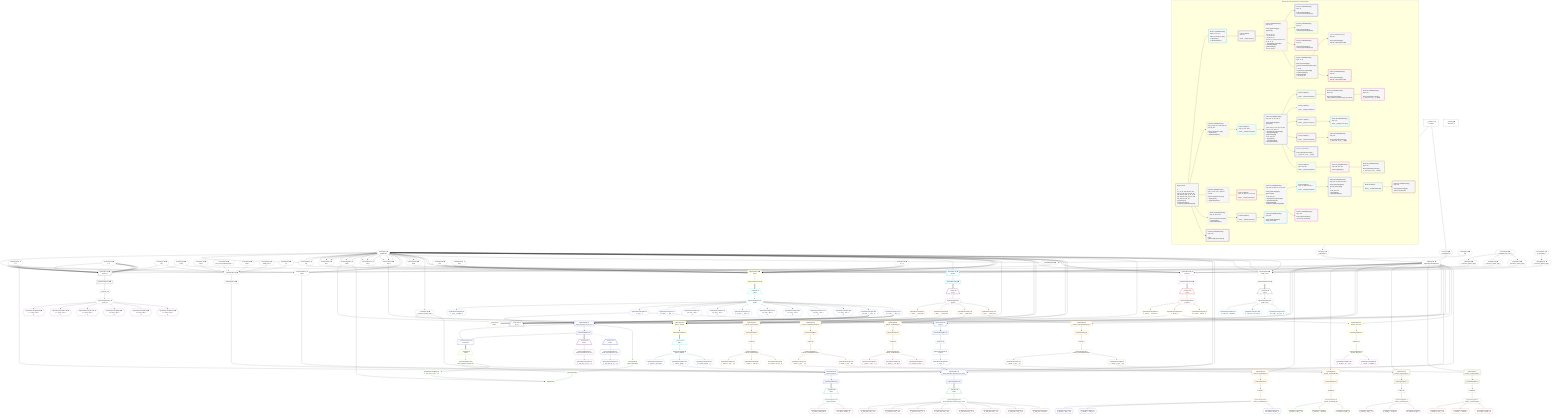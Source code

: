 %%{init: {'themeVariables': { 'fontSize': '12px'}}}%%
graph TD
    classDef path fill:#eee,stroke:#000,color:#000
    classDef plan fill:#fff,stroke-width:1px,color:#000
    classDef itemplan fill:#fff,stroke-width:2px,color:#000
    classDef unbatchedplan fill:#dff,stroke-width:1px,color:#000
    classDef sideeffectplan fill:#fcc,stroke-width:2px,color:#000
    classDef bucket fill:#f6f6f6,color:#000,stroke-width:2px,text-align:left


    %% plan dependencies
    PgSelect274[["PgSelect[274∈0] ➊<br />ᐸpersonᐳ"]]:::plan
    Object12{{"Object[12∈0] ➊<br />ᐸ{pgSettings,withPgClient}ᐳ"}}:::plan
    Constant319{{"Constant[319∈0] ➊<br />ᐸ1ᐳ"}}:::plan
    Constant322{{"Constant[322∈0] ➊<br />ᐸ7ᐳ"}}:::plan
    Constant317{{"Constant[317∈0] ➊<br />ᐸ8ᐳ"}}:::plan
    Constant125{{"Constant[125∈0] ➊<br />ᐸnullᐳ"}}:::plan
    Object12 & Constant319 & Constant319 & Constant322 & Constant319 & Constant317 & Constant322 & Constant319 & Constant322 & Constant319 & Constant322 & Constant319 & Constant125 & Constant322 & Constant319 & Constant322 --> PgSelect274
    __InputObject132{{"__InputObject[132∈0] ➊"}}:::plan
    Constant311{{"Constant[311∈0] ➊<br />ᐸ419ᐳ"}}:::plan
    Constant312{{"Constant[312∈0] ➊<br />ᐸ'easy cheesy baked potatoes'ᐳ"}}:::plan
    Constant313{{"Constant[313∈0] ➊<br />ᐸ'red'ᐳ"}}:::plan
    Constant6{{"Constant[6∈0] ➊<br />ᐸundefinedᐳ"}}:::plan
    Constant314{{"Constant[314∈0] ➊<br />ᐸ'BAR_FOO'ᐳ"}}:::plan
    Constant315{{"Constant[315∈0] ➊<br />ᐸ''ᐳ"}}:::plan
    __InputObject138{{"__InputObject[138∈0] ➊"}}:::plan
    Constant311 & Constant312 & Constant313 & Constant6 & Constant314 & Constant315 & __InputObject138 & Constant317 --> __InputObject132
    Connection13{{"Connection[13∈0] ➊<br />ᐸ9ᐳ"}}:::plan
    Constant6 & Constant6 & Constant6 --> Connection13
    Connection99{{"Connection[99∈0] ➊<br />ᐸ97ᐳ"}}:::plan
    Constant6 & Constant6 & Constant6 --> Connection99
    Connection182{{"Connection[182∈0] ➊<br />ᐸ180ᐳ"}}:::plan
    Constant6 & Constant6 & Constant6 --> Connection182
    Connection213{{"Connection[213∈0] ➊<br />ᐸ211ᐳ"}}:::plan
    Constant6 & Constant6 & Constant6 --> Connection213
    Connection227{{"Connection[227∈0] ➊<br />ᐸ223ᐳ"}}:::plan
    Constant6 & Constant6 & Constant6 --> Connection227
    Connection242{{"Connection[242∈0] ➊<br />ᐸ238ᐳ"}}:::plan
    Constant319 & Constant6 & Constant6 --> Connection242
    Connection263{{"Connection[263∈0] ➊<br />ᐸ261ᐳ"}}:::plan
    Constant6 & Constant6 & Constant6 --> Connection263
    Access10{{"Access[10∈0] ➊<br />ᐸ2.pgSettingsᐳ"}}:::plan
    Access11{{"Access[11∈0] ➊<br />ᐸ2.withPgClientᐳ"}}:::plan
    Access10 & Access11 --> Object12
    Constant316{{"Constant[316∈0] ➊<br />ᐸ5ᐳ"}}:::plan
    Constant6 & Constant316 --> __InputObject138
    __Value2["__Value[2∈0] ➊<br />ᐸcontextᐳ"]:::plan
    __Value2 --> Access10
    __Value2 --> Access11
    Lambda14{{"Lambda[14∈0] ➊<br />ᐸextractList_grafast_applyᐳ"}}:::plan
    Constant323{{"Constant[323∈0] ➊<br />ᐸ[ 'PRIMARY_KEY_ASC' ]ᐳ"}}:::plan
    Constant323 --> Lambda14
    Lambda100{{"Lambda[100∈0] ➊<br />ᐸextractList_grafast_applyᐳ"}}:::plan
    Constant323 --> Lambda100
    BakedInput141{{"BakedInput[141∈0] ➊"}}:::plan
    __InputObject132 --> BakedInput141
    Lambda214{{"Lambda[214∈0] ➊<br />ᐸextractList_grafast_applyᐳ"}}:::plan
    Constant323 --> Lambda214
    Lambda228{{"Lambda[228∈0] ➊<br />ᐸextractList_grafast_applyᐳ"}}:::plan
    Constant6 --> Lambda228
    Lambda264{{"Lambda[264∈0] ➊<br />ᐸextractList_grafast_applyᐳ"}}:::plan
    Constant324{{"Constant[324∈0] ➊<br />ᐸ[ 'NATURAL' ]ᐳ"}}:::plan
    Constant324 --> Lambda264
    First276{{"First[276∈0] ➊"}}:::plan
    PgSelectRows277[["PgSelectRows[277∈0] ➊"]]:::plan
    PgSelectRows277 --> First276
    PgSelect274 --> PgSelectRows277
    PgSelectSingle278{{"PgSelectSingle[278∈0] ➊<br />ᐸpersonᐳ"}}:::plan
    First276 --> PgSelectSingle278
    __Value4["__Value[4∈0] ➊<br />ᐸrootValueᐳ"]:::plan
    Constant308{{"Constant[308∈0] ➊<br />ᐸ15ᐳ"}}:::plan
    Constant309{{"Constant[309∈0] ➊<br />ᐸ20ᐳ"}}:::plan
    Constant310{{"Constant[310∈0] ➊<br />ᐸ'[...]'ᐳ"}}:::plan
    PgSelect15[["PgSelect[15∈1] ➊<br />ᐸtypesᐳ"]]:::plan
    Object12 & Lambda14 & Connection13 & Constant6 & Constant6 & Constant6 --> PgSelect15
    PgSelectRows16[["PgSelectRows[16∈1] ➊"]]:::plan
    PgSelect15 --> PgSelectRows16
    __Item17[/"__Item[17∈2]<br />ᐸ16ᐳ"\]:::itemplan
    PgSelectRows16 ==> __Item17
    PgSelectSingle18{{"PgSelectSingle[18∈2]<br />ᐸtypesᐳ"}}:::plan
    __Item17 --> PgSelectSingle18
    PgSelect20[["PgSelect[20∈3]<br />ᐸfrmcdc_compoundTypeᐳ"]]:::plan
    PgClassExpression19{{"PgClassExpression[19∈3]<br />ᐸ__types__....ound_type”ᐳ"}}:::plan
    Object12 & PgClassExpression19 --> PgSelect20
    PgSelect32[["PgSelect[32∈3]<br />ᐸfrmcdc_nestedCompoundTypeᐳ"]]:::plan
    PgClassExpression31{{"PgClassExpression[31∈3]<br />ᐸ__types__....ound_type”ᐳ"}}:::plan
    Object12 & PgClassExpression31 --> PgSelect32
    PgSelect38[["PgSelect[38∈3]<br />ᐸfrmcdc_compoundTypeᐳ"]]:::plan
    PgClassExpression37{{"PgClassExpression[37∈3]<br />ᐸ__frmcdc_n...type__.”a”ᐳ"}}:::plan
    Object12 & PgClassExpression37 --> PgSelect38
    PgSelect48[["PgSelect[48∈3]<br />ᐸfrmcdc_compoundTypeᐳ"]]:::plan
    PgClassExpression47{{"PgClassExpression[47∈3]<br />ᐸ__frmcdc_n...type__.”b”ᐳ"}}:::plan
    Object12 & PgClassExpression47 --> PgSelect48
    PgSelect58[["PgSelect[58∈3]<br />ᐸfrmcdc_compoundTypeᐳ"]]:::plan
    PgClassExpression57{{"PgClassExpression[57∈3]<br />ᐸ__types__....ound_type”ᐳ"}}:::plan
    Object12 & PgClassExpression57 --> PgSelect58
    PgSelect68[["PgSelect[68∈3]<br />ᐸfrmcdc_nestedCompoundTypeᐳ"]]:::plan
    PgClassExpression67{{"PgClassExpression[67∈3]<br />ᐸ__types__....ound_type”ᐳ"}}:::plan
    Object12 & PgClassExpression67 --> PgSelect68
    PgSelectSingle18 --> PgClassExpression19
    First24{{"First[24∈3]"}}:::plan
    PgSelectRows25[["PgSelectRows[25∈3]"]]:::plan
    PgSelectRows25 --> First24
    PgSelect20 --> PgSelectRows25
    PgSelectSingle26{{"PgSelectSingle[26∈3]<br />ᐸfrmcdc_compoundTypeᐳ"}}:::plan
    First24 --> PgSelectSingle26
    PgClassExpression27{{"PgClassExpression[27∈3]<br />ᐸ__frmcdc_c...type__.”a”ᐳ"}}:::plan
    PgSelectSingle26 --> PgClassExpression27
    PgClassExpression28{{"PgClassExpression[28∈3]<br />ᐸ__frmcdc_c....”foo_bar”ᐳ"}}:::plan
    PgSelectSingle26 --> PgClassExpression28
    PgClassExpression30{{"PgClassExpression[30∈3]<br />ᐸ”c”.”compo...nd_type__)ᐳ"}}:::plan
    PgSelectSingle26 --> PgClassExpression30
    PgSelectSingle18 --> PgClassExpression31
    First34{{"First[34∈3]"}}:::plan
    PgSelectRows35[["PgSelectRows[35∈3]"]]:::plan
    PgSelectRows35 --> First34
    PgSelect32 --> PgSelectRows35
    PgSelectSingle36{{"PgSelectSingle[36∈3]<br />ᐸfrmcdc_nestedCompoundTypeᐳ"}}:::plan
    First34 --> PgSelectSingle36
    PgSelectSingle36 --> PgClassExpression37
    First40{{"First[40∈3]"}}:::plan
    PgSelectRows41[["PgSelectRows[41∈3]"]]:::plan
    PgSelectRows41 --> First40
    PgSelect38 --> PgSelectRows41
    PgSelectSingle42{{"PgSelectSingle[42∈3]<br />ᐸfrmcdc_compoundTypeᐳ"}}:::plan
    First40 --> PgSelectSingle42
    PgSelectSingle36 --> PgClassExpression47
    First50{{"First[50∈3]"}}:::plan
    PgSelectRows51[["PgSelectRows[51∈3]"]]:::plan
    PgSelectRows51 --> First50
    PgSelect48 --> PgSelectRows51
    PgSelectSingle52{{"PgSelectSingle[52∈3]<br />ᐸfrmcdc_compoundTypeᐳ"}}:::plan
    First50 --> PgSelectSingle52
    PgSelectSingle18 --> PgClassExpression57
    First60{{"First[60∈3]"}}:::plan
    PgSelectRows61[["PgSelectRows[61∈3]"]]:::plan
    PgSelectRows61 --> First60
    PgSelect58 --> PgSelectRows61
    PgSelectSingle62{{"PgSelectSingle[62∈3]<br />ᐸfrmcdc_compoundTypeᐳ"}}:::plan
    First60 --> PgSelectSingle62
    PgSelectSingle18 --> PgClassExpression67
    First70{{"First[70∈3]"}}:::plan
    PgSelectRows71[["PgSelectRows[71∈3]"]]:::plan
    PgSelectRows71 --> First70
    PgSelect68 --> PgSelectRows71
    PgSelectSingle72{{"PgSelectSingle[72∈3]<br />ᐸfrmcdc_nestedCompoundTypeᐳ"}}:::plan
    First70 --> PgSelectSingle72
    PgClassExpression43{{"PgClassExpression[43∈4]<br />ᐸ__frmcdc_c...type__.”a”ᐳ"}}:::plan
    PgSelectSingle42 --> PgClassExpression43
    PgClassExpression44{{"PgClassExpression[44∈4]<br />ᐸ__frmcdc_c....”foo_bar”ᐳ"}}:::plan
    PgSelectSingle42 --> PgClassExpression44
    PgClassExpression46{{"PgClassExpression[46∈4]<br />ᐸ”c”.”compo...nd_type__)ᐳ"}}:::plan
    PgSelectSingle42 --> PgClassExpression46
    PgClassExpression53{{"PgClassExpression[53∈5]<br />ᐸ__frmcdc_c...type__.”a”ᐳ"}}:::plan
    PgSelectSingle52 --> PgClassExpression53
    PgClassExpression54{{"PgClassExpression[54∈5]<br />ᐸ__frmcdc_c....”foo_bar”ᐳ"}}:::plan
    PgSelectSingle52 --> PgClassExpression54
    PgClassExpression56{{"PgClassExpression[56∈5]<br />ᐸ”c”.”compo...nd_type__)ᐳ"}}:::plan
    PgSelectSingle52 --> PgClassExpression56
    PgClassExpression63{{"PgClassExpression[63∈6]<br />ᐸ__frmcdc_c...type__.”a”ᐳ"}}:::plan
    PgSelectSingle62 --> PgClassExpression63
    PgClassExpression64{{"PgClassExpression[64∈6]<br />ᐸ__frmcdc_c....”foo_bar”ᐳ"}}:::plan
    PgSelectSingle62 --> PgClassExpression64
    PgClassExpression66{{"PgClassExpression[66∈6]<br />ᐸ”c”.”compo...nd_type__)ᐳ"}}:::plan
    PgSelectSingle62 --> PgClassExpression66
    PgSelect74[["PgSelect[74∈7]<br />ᐸfrmcdc_compoundTypeᐳ"]]:::plan
    PgClassExpression73{{"PgClassExpression[73∈7]<br />ᐸ__frmcdc_n...type__.”a”ᐳ"}}:::plan
    Object12 & PgClassExpression73 --> PgSelect74
    PgSelect86[["PgSelect[86∈7]<br />ᐸfrmcdc_compoundTypeᐳ"]]:::plan
    PgClassExpression85{{"PgClassExpression[85∈7]<br />ᐸ__frmcdc_n...type__.”b”ᐳ"}}:::plan
    Object12 & PgClassExpression85 --> PgSelect86
    PgSelectSingle72 --> PgClassExpression73
    First78{{"First[78∈7]"}}:::plan
    PgSelectRows79[["PgSelectRows[79∈7]"]]:::plan
    PgSelectRows79 --> First78
    PgSelect74 --> PgSelectRows79
    PgSelectSingle80{{"PgSelectSingle[80∈7]<br />ᐸfrmcdc_compoundTypeᐳ"}}:::plan
    First78 --> PgSelectSingle80
    PgSelectSingle72 --> PgClassExpression85
    First88{{"First[88∈7]"}}:::plan
    PgSelectRows89[["PgSelectRows[89∈7]"]]:::plan
    PgSelectRows89 --> First88
    PgSelect86 --> PgSelectRows89
    PgSelectSingle90{{"PgSelectSingle[90∈7]<br />ᐸfrmcdc_compoundTypeᐳ"}}:::plan
    First88 --> PgSelectSingle90
    PgClassExpression81{{"PgClassExpression[81∈8]<br />ᐸ__frmcdc_c...type__.”a”ᐳ"}}:::plan
    PgSelectSingle80 --> PgClassExpression81
    PgClassExpression82{{"PgClassExpression[82∈8]<br />ᐸ__frmcdc_c....”foo_bar”ᐳ"}}:::plan
    PgSelectSingle80 --> PgClassExpression82
    PgClassExpression84{{"PgClassExpression[84∈8]<br />ᐸ”c”.”compo...nd_type__)ᐳ"}}:::plan
    PgSelectSingle80 --> PgClassExpression84
    PgClassExpression91{{"PgClassExpression[91∈9]<br />ᐸ__frmcdc_c...type__.”a”ᐳ"}}:::plan
    PgSelectSingle90 --> PgClassExpression91
    PgClassExpression92{{"PgClassExpression[92∈9]<br />ᐸ__frmcdc_c....”foo_bar”ᐳ"}}:::plan
    PgSelectSingle90 --> PgClassExpression92
    PgClassExpression94{{"PgClassExpression[94∈9]<br />ᐸ”c”.”compo...nd_type__)ᐳ"}}:::plan
    PgSelectSingle90 --> PgClassExpression94
    PgSelect101[["PgSelect[101∈10] ➊<br />ᐸpostᐳ"]]:::plan
    Object12 & Lambda100 & Connection99 & Constant6 & Constant6 & Constant6 & Constant308 & Constant309 & Constant310 & Constant308 & Constant309 & Constant310 & Constant308 & Constant125 & Constant309 & Constant310 --> PgSelect101
    PgSelectRows102[["PgSelectRows[102∈10] ➊"]]:::plan
    PgSelect101 --> PgSelectRows102
    __Item103[/"__Item[103∈11]<br />ᐸ102ᐳ"\]:::itemplan
    PgSelectRows102 ==> __Item103
    PgSelectSingle104{{"PgSelectSingle[104∈11]<br />ᐸpostᐳ"}}:::plan
    __Item103 --> PgSelectSingle104
    PgSelect183[["PgSelect[183∈12]<br />ᐸpost_computed_interval_setᐳ"]]:::plan
    PgClassExpression106{{"PgClassExpression[106∈12]<br />ᐸ__post__ᐳ"}}:::plan
    Object12 & PgClassExpression106 & Connection182 & Constant6 & Constant6 & Constant6 --> PgSelect183
    PgSelect151[["PgSelect[151∈12]<br />ᐸpost_computed_compound_type_arrayᐳ"]]:::plan
    PgClassExpression150{{"PgClassExpression[150∈12]<br />ᐸ__post__ᐳ"}}:::plan
    Object12 & PgClassExpression150 & BakedInput141 --> PgSelect151
    PgSelect143[["PgSelect[143∈12]<br />ᐸpostᐳ"]]:::plan
    Object12 & PgClassExpression106 --> PgSelect143
    __ListTransform195[["__ListTransform[195∈12]<br />ᐸeach:194ᐳ"]]:::plan
    PgSelectRows184[["PgSelectRows[184∈12]"]]:::plan
    PgSelectRows184 & PgSelect183 --> __ListTransform195
    PgClassExpression105{{"PgClassExpression[105∈12]<br />ᐸ__post__.”headline”ᐳ"}}:::plan
    PgSelectSingle104 --> PgClassExpression105
    PgSelectSingle104 --> PgClassExpression106
    PgClassExpression107{{"PgClassExpression[107∈12]<br />ᐸ”a”.”post_...(__post__)ᐳ"}}:::plan
    PgSelectSingle104 --> PgClassExpression107
    PgClassExpression110{{"PgClassExpression[110∈12]<br />ᐸ”a”.”post_...lder! */<br />)ᐳ"}}:::plan
    PgSelectSingle104 --> PgClassExpression110
    PgClassExpression114{{"PgClassExpression[114∈12]<br />ᐸ”a”.”post_...lder! */<br />)ᐳ"}}:::plan
    PgSelectSingle104 --> PgClassExpression114
    PgClassExpression116{{"PgClassExpression[116∈12]<br />ᐸ”a”.”post_...(__post__)ᐳ"}}:::plan
    PgSelectSingle104 --> PgClassExpression116
    PgClassExpression119{{"PgClassExpression[119∈12]<br />ᐸ”a”.”post_...lder! */<br />)ᐳ"}}:::plan
    PgSelectSingle104 --> PgClassExpression119
    PgClassExpression123{{"PgClassExpression[123∈12]<br />ᐸ”a”.”post_...lder! */<br />)ᐳ"}}:::plan
    PgSelectSingle104 --> PgClassExpression123
    PgClassExpression127{{"PgClassExpression[127∈12]<br />ᐸ”a”.”post_...lder! */<br />)ᐳ"}}:::plan
    PgSelectSingle104 --> PgClassExpression127
    PgClassExpression131{{"PgClassExpression[131∈12]<br />ᐸ”a”.”post_...lder! */<br />)ᐳ"}}:::plan
    PgSelectSingle104 --> PgClassExpression131
    First147{{"First[147∈12]"}}:::plan
    PgSelectRows148[["PgSelectRows[148∈12]"]]:::plan
    PgSelectRows148 --> First147
    PgSelect143 --> PgSelectRows148
    PgSelectSingle149{{"PgSelectSingle[149∈12]<br />ᐸpostᐳ"}}:::plan
    First147 --> PgSelectSingle149
    PgSelectSingle149 --> PgClassExpression150
    PgSelectRows153[["PgSelectRows[153∈12]"]]:::plan
    PgSelect151 --> PgSelectRows153
    PgClassExpression168{{"PgClassExpression[168∈12]<br />ᐸ”a”.”post_...(__post__)ᐳ"}}:::plan
    PgSelectSingle104 --> PgClassExpression168
    PgClassExpression171{{"PgClassExpression[171∈12]<br />ᐸ”a”.”post_...(__post__)ᐳ"}}:::plan
    PgSelectSingle104 --> PgClassExpression171
    PgSelect183 --> PgSelectRows184
    __Item154[/"__Item[154∈13]<br />ᐸ153ᐳ"\]:::itemplan
    PgSelectRows153 ==> __Item154
    PgSelectSingle155{{"PgSelectSingle[155∈13]<br />ᐸpost_computed_compound_type_arrayᐳ"}}:::plan
    __Item154 --> PgSelectSingle155
    PgClassExpression156{{"PgClassExpression[156∈14]<br />ᐸ__post_com...rray__.”a”ᐳ"}}:::plan
    PgSelectSingle155 --> PgClassExpression156
    PgClassExpression157{{"PgClassExpression[157∈14]<br />ᐸ__post_com...rray__.”b”ᐳ"}}:::plan
    PgSelectSingle155 --> PgClassExpression157
    PgClassExpression158{{"PgClassExpression[158∈14]<br />ᐸ__post_com...rray__.”c”ᐳ"}}:::plan
    PgSelectSingle155 --> PgClassExpression158
    PgClassExpression159{{"PgClassExpression[159∈14]<br />ᐸ__post_com...rray__.”d”ᐳ"}}:::plan
    PgSelectSingle155 --> PgClassExpression159
    PgClassExpression160{{"PgClassExpression[160∈14]<br />ᐸ__post_com...rray__.”e”ᐳ"}}:::plan
    PgSelectSingle155 --> PgClassExpression160
    PgClassExpression161{{"PgClassExpression[161∈14]<br />ᐸ__post_com...rray__.”f”ᐳ"}}:::plan
    PgSelectSingle155 --> PgClassExpression161
    PgClassExpression162{{"PgClassExpression[162∈14]<br />ᐸ__post_com...rray__.”g”ᐳ"}}:::plan
    PgSelectSingle155 --> PgClassExpression162
    PgClassExpression166{{"PgClassExpression[166∈14]<br />ᐸ__post_com....”foo_bar”ᐳ"}}:::plan
    PgSelectSingle155 --> PgClassExpression166
    __Item169[/"__Item[169∈16]<br />ᐸ168ᐳ"\]:::itemplan
    PgClassExpression168 ==> __Item169
    __Item172[/"__Item[172∈17]<br />ᐸ171ᐳ"\]:::itemplan
    PgClassExpression171 ==> __Item172
    __Item185[/"__Item[185∈19]<br />ᐸ184ᐳ"\]:::itemplan
    PgSelectRows184 ==> __Item185
    PgSelectSingle186{{"PgSelectSingle[186∈19]<br />ᐸpost_computed_interval_setᐳ"}}:::plan
    __Item185 --> PgSelectSingle186
    PgClassExpression187{{"PgClassExpression[187∈19]<br />ᐸ__post_com...al_set__.vᐳ"}}:::plan
    PgSelectSingle186 --> PgClassExpression187
    __Item197[/"__Item[197∈21]<br />ᐸ184ᐳ"\]:::itemplan
    PgSelectRows184 -.-> __Item197
    PgSelectSingle198{{"PgSelectSingle[198∈21]<br />ᐸpost_computed_interval_setᐳ"}}:::plan
    __Item197 --> PgSelectSingle198
    PgClassExpression199{{"PgClassExpression[199∈21]<br />ᐸ__post_com...al_set__.vᐳ"}}:::plan
    PgSelectSingle198 --> PgClassExpression199
    Edge203{{"Edge[203∈22]"}}:::plan
    PgClassExpression202{{"PgClassExpression[202∈22]<br />ᐸ__post_com...al_set__.vᐳ"}}:::plan
    PgCursor205{{"PgCursor[205∈22]"}}:::plan
    PgClassExpression202 & PgCursor205 & Connection182 --> Edge203
    PgSelectSingle201{{"PgSelectSingle[201∈22]<br />ᐸpost_computed_interval_setᐳ"}}:::plan
    Access204{{"Access[204∈22]<br />ᐸ183.cursorDetailsᐳ"}}:::plan
    PgSelectSingle201 & Access204 --> PgCursor205
    __Item200[/"__Item[200∈22]<br />ᐸ195ᐳ"\]:::itemplan
    __ListTransform195 ==> __Item200
    __Item200 --> PgSelectSingle201
    PgSelectSingle201 --> PgClassExpression202
    PgSelect183 --> Access204
    PgSelect215[["PgSelect[215∈25] ➊<br />ᐸpersonᐳ"]]:::plan
    Object12 & Lambda214 & Connection213 & Constant6 & Constant6 & Constant6 --> PgSelect215
    PgSelectRows216[["PgSelectRows[216∈25] ➊"]]:::plan
    PgSelect215 --> PgSelectRows216
    __Item217[/"__Item[217∈26]<br />ᐸ216ᐳ"\]:::itemplan
    PgSelectRows216 ==> __Item217
    PgSelectSingle218{{"PgSelectSingle[218∈26]<br />ᐸpersonᐳ"}}:::plan
    __Item217 --> PgSelectSingle218
    PgSelect229[["PgSelect[229∈27]<br />ᐸperson_friendsᐳ"]]:::plan
    PgClassExpression220{{"PgClassExpression[220∈27]<br />ᐸ__person__ᐳ"}}:::plan
    Object12 & PgClassExpression220 & Lambda228 & Connection227 & Constant6 & Constant6 & Constant6 --> PgSelect229
    PgSelect252[["PgSelect[252∈27]<br />ᐸperson_first_postᐳ"]]:::plan
    Object12 & PgClassExpression220 --> PgSelect252
    PgClassExpression219{{"PgClassExpression[219∈27]<br />ᐸ__person__...full_name”ᐳ"}}:::plan
    PgSelectSingle218 --> PgClassExpression219
    PgSelectSingle218 --> PgClassExpression220
    PgClassExpression221{{"PgClassExpression[221∈27]<br />ᐸ”c”.”perso..._person__)ᐳ"}}:::plan
    PgSelectSingle218 --> PgClassExpression221
    PgSelectRows230[["PgSelectRows[230∈27]"]]:::plan
    PgSelect229 --> PgSelectRows230
    First254{{"First[254∈27]"}}:::plan
    PgSelectRows255[["PgSelectRows[255∈27]"]]:::plan
    PgSelectRows255 --> First254
    PgSelect252 --> PgSelectRows255
    PgSelectSingle256{{"PgSelectSingle[256∈27]<br />ᐸperson_first_postᐳ"}}:::plan
    First254 --> PgSelectSingle256
    __Item231[/"__Item[231∈28]<br />ᐸ230ᐳ"\]:::itemplan
    PgSelectRows230 ==> __Item231
    PgSelectSingle232{{"PgSelectSingle[232∈28]<br />ᐸperson_friendsᐳ"}}:::plan
    __Item231 --> PgSelectSingle232
    PgSelect244[["PgSelect[244∈29]<br />ᐸperson_friendsᐳ"]]:::plan
    PgClassExpression234{{"PgClassExpression[234∈29]<br />ᐸ__person_friends__ᐳ"}}:::plan
    Object12 & PgClassExpression234 & Lambda228 & Connection242 & Constant319 & Constant6 & Constant6 --> PgSelect244
    PgClassExpression233{{"PgClassExpression[233∈29]<br />ᐸ__person_f...full_name”ᐳ"}}:::plan
    PgSelectSingle232 --> PgClassExpression233
    PgSelectSingle232 --> PgClassExpression234
    PgClassExpression235{{"PgClassExpression[235∈29]<br />ᐸ”c”.”perso...friends__)ᐳ"}}:::plan
    PgSelectSingle232 --> PgClassExpression235
    PgSelectRows245[["PgSelectRows[245∈29]"]]:::plan
    PgSelect244 --> PgSelectRows245
    __Item246[/"__Item[246∈30]<br />ᐸ245ᐳ"\]:::itemplan
    PgSelectRows245 ==> __Item246
    PgSelectSingle247{{"PgSelectSingle[247∈30]<br />ᐸperson_friendsᐳ"}}:::plan
    __Item246 --> PgSelectSingle247
    PgClassExpression248{{"PgClassExpression[248∈31]<br />ᐸ__person_f...full_name”ᐳ"}}:::plan
    PgSelectSingle247 --> PgClassExpression248
    PgClassExpression250{{"PgClassExpression[250∈31]<br />ᐸ”c”.”perso...friends__)ᐳ"}}:::plan
    PgSelectSingle247 --> PgClassExpression250
    PgClassExpression257{{"PgClassExpression[257∈32]<br />ᐸ__person_f...ost__.”id”ᐳ"}}:::plan
    PgSelectSingle256 --> PgClassExpression257
    PgClassExpression258{{"PgClassExpression[258∈32]<br />ᐸ__person_f...”headline”ᐳ"}}:::plan
    PgSelectSingle256 --> PgClassExpression258
    PgSelect265[["PgSelect[265∈33] ➊<br />ᐸedge_caseᐳ"]]:::plan
    Object12 & Lambda264 & Connection263 & Constant6 & Constant6 & Constant6 --> PgSelect265
    PgSelectRows266[["PgSelectRows[266∈33] ➊"]]:::plan
    PgSelect265 --> PgSelectRows266
    __Item267[/"__Item[267∈34]<br />ᐸ266ᐳ"\]:::itemplan
    PgSelectRows266 ==> __Item267
    PgSelectSingle268{{"PgSelectSingle[268∈34]<br />ᐸedge_caseᐳ"}}:::plan
    __Item267 --> PgSelectSingle268
    PgClassExpression269{{"PgClassExpression[269∈35]<br />ᐸ__edge_cas...s_default”ᐳ"}}:::plan
    PgSelectSingle268 --> PgClassExpression269
    PgClassExpression270{{"PgClassExpression[270∈35]<br />ᐸ__edge_cas...cast_easy”ᐳ"}}:::plan
    PgSelectSingle268 --> PgClassExpression270
    PgClassExpression272{{"PgClassExpression[272∈35]<br />ᐸ”c”.”edge_...ge_case__)ᐳ"}}:::plan
    PgSelectSingle268 --> PgClassExpression272
    PgClassExpression282{{"PgClassExpression[282∈36] ➊<br />ᐸ”c”.”perso...lder! */<br />)ᐳ"}}:::plan
    PgSelectSingle278 --> PgClassExpression282
    PgClassExpression287{{"PgClassExpression[287∈36] ➊<br />ᐸ”c”.”perso...lder! */<br />)ᐳ"}}:::plan
    PgSelectSingle278 --> PgClassExpression287
    PgClassExpression291{{"PgClassExpression[291∈36] ➊<br />ᐸ”c”.”perso...lder! */<br />)ᐳ"}}:::plan
    PgSelectSingle278 --> PgClassExpression291
    PgClassExpression295{{"PgClassExpression[295∈36] ➊<br />ᐸ”c”.”perso...lder! */<br />)ᐳ"}}:::plan
    PgSelectSingle278 --> PgClassExpression295
    PgClassExpression300{{"PgClassExpression[300∈36] ➊<br />ᐸ”c”.”perso...lder! */<br />)ᐳ"}}:::plan
    PgSelectSingle278 --> PgClassExpression300
    PgClassExpression304{{"PgClassExpression[304∈36] ➊<br />ᐸ”c”.”perso...lder! */<br />)ᐳ"}}:::plan
    PgSelectSingle278 --> PgClassExpression304

    %% define steps

    subgraph "Buckets for queries/v4/procedure-computed-fields"
    Bucket0("Bucket 0 (root)<br /><br />1: <br />ᐳ: 6, 10, 11, 125, 308, 309, 310, 311, 312, 313, 314, 315, 316, 317, 319, 322, 323, 324, 12, 13, 14, 99, 100, 138, 182, 213, 214, 227, 228, 242, 263, 264, 132, 141<br />2: PgSelect[274]<br />3: PgSelectRows[277]<br />ᐳ: First[276], PgSelectSingle[278]"):::bucket
    classDef bucket0 stroke:#696969
    class Bucket0,__Value2,__Value4,Constant6,Access10,Access11,Object12,Connection13,Lambda14,Connection99,Lambda100,Constant125,__InputObject132,__InputObject138,BakedInput141,Connection182,Connection213,Lambda214,Connection227,Lambda228,Connection242,Connection263,Lambda264,PgSelect274,First276,PgSelectRows277,PgSelectSingle278,Constant308,Constant309,Constant310,Constant311,Constant312,Constant313,Constant314,Constant315,Constant316,Constant317,Constant319,Constant322,Constant323,Constant324 bucket0
    Bucket1("Bucket 1 (nullableBoundary)<br />Deps: 12, 14, 13, 6<br /><br />ROOT Connectionᐸ9ᐳ[13]<br />1: PgSelect[15]<br />2: PgSelectRows[16]"):::bucket
    classDef bucket1 stroke:#00bfff
    class Bucket1,PgSelect15,PgSelectRows16 bucket1
    Bucket2("Bucket 2 (listItem)<br />Deps: 12<br /><br />ROOT __Item{2}ᐸ16ᐳ[17]"):::bucket
    classDef bucket2 stroke:#7f007f
    class Bucket2,__Item17,PgSelectSingle18 bucket2
    Bucket3("Bucket 3 (nullableBoundary)<br />Deps: 18, 12<br /><br />ROOT PgSelectSingle{2}ᐸtypesᐳ[18]<br />1: <br />ᐳ: 19, 31, 57, 67<br />2: 20, 32, 58, 68<br />3: 25, 35, 61, 71<br />ᐳ: 24, 26, 27, 28, 30, 34, 36, 37, 47, 60, 62, 70, 72<br />4: PgSelect[38], PgSelect[48]<br />5: PgSelectRows[41], PgSelectRows[51]<br />ᐳ: 40, 42, 50, 52"):::bucket
    classDef bucket3 stroke:#ffa500
    class Bucket3,PgClassExpression19,PgSelect20,First24,PgSelectRows25,PgSelectSingle26,PgClassExpression27,PgClassExpression28,PgClassExpression30,PgClassExpression31,PgSelect32,First34,PgSelectRows35,PgSelectSingle36,PgClassExpression37,PgSelect38,First40,PgSelectRows41,PgSelectSingle42,PgClassExpression47,PgSelect48,First50,PgSelectRows51,PgSelectSingle52,PgClassExpression57,PgSelect58,First60,PgSelectRows61,PgSelectSingle62,PgClassExpression67,PgSelect68,First70,PgSelectRows71,PgSelectSingle72 bucket3
    Bucket4("Bucket 4 (nullableBoundary)<br />Deps: 42<br /><br />ROOT PgSelectSingle{3}ᐸfrmcdc_compoundTypeᐳ[42]"):::bucket
    classDef bucket4 stroke:#0000ff
    class Bucket4,PgClassExpression43,PgClassExpression44,PgClassExpression46 bucket4
    Bucket5("Bucket 5 (nullableBoundary)<br />Deps: 52<br /><br />ROOT PgSelectSingle{3}ᐸfrmcdc_compoundTypeᐳ[52]"):::bucket
    classDef bucket5 stroke:#7fff00
    class Bucket5,PgClassExpression53,PgClassExpression54,PgClassExpression56 bucket5
    Bucket6("Bucket 6 (nullableBoundary)<br />Deps: 62<br /><br />ROOT PgSelectSingle{3}ᐸfrmcdc_compoundTypeᐳ[62]"):::bucket
    classDef bucket6 stroke:#ff1493
    class Bucket6,PgClassExpression63,PgClassExpression64,PgClassExpression66 bucket6
    Bucket7("Bucket 7 (nullableBoundary)<br />Deps: 72, 12<br /><br />ROOT PgSelectSingle{3}ᐸfrmcdc_nestedCompoundTypeᐳ[72]<br />1: <br />ᐳ: 73, 85<br />2: PgSelect[74], PgSelect[86]<br />3: PgSelectRows[79], PgSelectRows[89]<br />ᐳ: 78, 80, 88, 90"):::bucket
    classDef bucket7 stroke:#808000
    class Bucket7,PgClassExpression73,PgSelect74,First78,PgSelectRows79,PgSelectSingle80,PgClassExpression85,PgSelect86,First88,PgSelectRows89,PgSelectSingle90 bucket7
    Bucket8("Bucket 8 (nullableBoundary)<br />Deps: 80<br /><br />ROOT PgSelectSingle{7}ᐸfrmcdc_compoundTypeᐳ[80]"):::bucket
    classDef bucket8 stroke:#dda0dd
    class Bucket8,PgClassExpression81,PgClassExpression82,PgClassExpression84 bucket8
    Bucket9("Bucket 9 (nullableBoundary)<br />Deps: 90<br /><br />ROOT PgSelectSingle{7}ᐸfrmcdc_compoundTypeᐳ[90]"):::bucket
    classDef bucket9 stroke:#ff0000
    class Bucket9,PgClassExpression91,PgClassExpression92,PgClassExpression94 bucket9
    Bucket10("Bucket 10 (nullableBoundary)<br />Deps: 12, 100, 99, 6, 308, 309, 310, 125, 141, 182<br /><br />ROOT Connectionᐸ97ᐳ[99]<br />1: PgSelect[101]<br />2: PgSelectRows[102]"):::bucket
    classDef bucket10 stroke:#ffff00
    class Bucket10,PgSelect101,PgSelectRows102 bucket10
    Bucket11("Bucket 11 (listItem)<br />Deps: 12, 141, 182, 6<br /><br />ROOT __Item{11}ᐸ102ᐳ[103]"):::bucket
    classDef bucket11 stroke:#00ffff
    class Bucket11,__Item103,PgSelectSingle104 bucket11
    Bucket12("Bucket 12 (nullableBoundary)<br />Deps: 104, 12, 141, 182, 6<br /><br />ROOT PgSelectSingle{11}ᐸpostᐳ[104]<br />1: <br />ᐳ: 105, 106, 107, 110, 114, 116, 119, 123, 127, 131, 168, 171<br />2: PgSelect[143], PgSelect[183]<br />3: PgSelectRows[148], PgSelectRows[184]<br />ᐳ: 147, 149, 150<br />4: PgSelect[151], __ListTransform[195]<br />5: PgSelectRows[153]"):::bucket
    classDef bucket12 stroke:#4169e1
    class Bucket12,PgClassExpression105,PgClassExpression106,PgClassExpression107,PgClassExpression110,PgClassExpression114,PgClassExpression116,PgClassExpression119,PgClassExpression123,PgClassExpression127,PgClassExpression131,PgSelect143,First147,PgSelectRows148,PgSelectSingle149,PgClassExpression150,PgSelect151,PgSelectRows153,PgClassExpression168,PgClassExpression171,PgSelect183,PgSelectRows184,__ListTransform195 bucket12
    Bucket13("Bucket 13 (listItem)<br /><br />ROOT __Item{13}ᐸ153ᐳ[154]"):::bucket
    classDef bucket13 stroke:#3cb371
    class Bucket13,__Item154,PgSelectSingle155 bucket13
    Bucket14("Bucket 14 (nullableBoundary)<br />Deps: 155<br /><br />ROOT PgSelectSingle{13}ᐸpost_computed_compound_type_arrayᐳ[155]"):::bucket
    classDef bucket14 stroke:#a52a2a
    class Bucket14,PgClassExpression156,PgClassExpression157,PgClassExpression158,PgClassExpression159,PgClassExpression160,PgClassExpression161,PgClassExpression162,PgClassExpression166 bucket14
    Bucket15("Bucket 15 (nullableBoundary)<br />Deps: 162<br /><br />ROOT PgClassExpression{14}ᐸ__post_com...rray__.”g”ᐳ[162]"):::bucket
    classDef bucket15 stroke:#ff00ff
    class Bucket15 bucket15
    Bucket16("Bucket 16 (listItem)<br /><br />ROOT __Item{16}ᐸ168ᐳ[169]"):::bucket
    classDef bucket16 stroke:#f5deb3
    class Bucket16,__Item169 bucket16
    Bucket17("Bucket 17 (listItem)<br /><br />ROOT __Item{17}ᐸ171ᐳ[172]"):::bucket
    classDef bucket17 stroke:#696969
    class Bucket17,__Item172 bucket17
    Bucket18("Bucket 18 (nullableBoundary)<br />Deps: 172<br /><br />ROOT __Item{17}ᐸ171ᐳ[172]"):::bucket
    classDef bucket18 stroke:#00bfff
    class Bucket18 bucket18
    Bucket19("Bucket 19 (listItem)<br /><br />ROOT __Item{19}ᐸ184ᐳ[185]"):::bucket
    classDef bucket19 stroke:#7f007f
    class Bucket19,__Item185,PgSelectSingle186,PgClassExpression187 bucket19
    Bucket20("Bucket 20 (nullableBoundary)<br />Deps: 187<br /><br />ROOT PgClassExpression{19}ᐸ__post_com...al_set__.vᐳ[187]"):::bucket
    classDef bucket20 stroke:#ffa500
    class Bucket20 bucket20
    Bucket21("Bucket 21 (subroutine)<br /><br />ROOT PgClassExpression{21}ᐸ__post_com...al_set__.vᐳ[199]"):::bucket
    classDef bucket21 stroke:#0000ff
    class Bucket21,__Item197,PgSelectSingle198,PgClassExpression199 bucket21
    Bucket22("Bucket 22 (listItem)<br />Deps: 182, 183<br /><br />ROOT __Item{22}ᐸ195ᐳ[200]"):::bucket
    classDef bucket22 stroke:#7fff00
    class Bucket22,__Item200,PgSelectSingle201,PgClassExpression202,Edge203,Access204,PgCursor205 bucket22
    Bucket23("Bucket 23 (nullableBoundary)<br />Deps: 203, 202, 205<br /><br />ROOT Edge{22}[203]"):::bucket
    classDef bucket23 stroke:#ff1493
    class Bucket23 bucket23
    Bucket24("Bucket 24 (nullableBoundary)<br />Deps: 202<br /><br />ROOT PgClassExpression{22}ᐸ__post_com...al_set__.vᐳ[202]"):::bucket
    classDef bucket24 stroke:#808000
    class Bucket24 bucket24
    Bucket25("Bucket 25 (nullableBoundary)<br />Deps: 12, 214, 213, 6, 228, 227, 242, 319<br /><br />ROOT Connectionᐸ211ᐳ[213]<br />1: PgSelect[215]<br />2: PgSelectRows[216]"):::bucket
    classDef bucket25 stroke:#dda0dd
    class Bucket25,PgSelect215,PgSelectRows216 bucket25
    Bucket26("Bucket 26 (listItem)<br />Deps: 12, 228, 227, 6, 242, 319<br /><br />ROOT __Item{26}ᐸ216ᐳ[217]"):::bucket
    classDef bucket26 stroke:#ff0000
    class Bucket26,__Item217,PgSelectSingle218 bucket26
    Bucket27("Bucket 27 (nullableBoundary)<br />Deps: 218, 12, 228, 227, 6, 242, 319<br /><br />ROOT PgSelectSingle{26}ᐸpersonᐳ[218]<br />1: <br />ᐳ: 219, 220, 221<br />2: PgSelect[229], PgSelect[252]<br />3: PgSelectRows[230], PgSelectRows[255]<br />ᐳ: First[254], PgSelectSingle[256]"):::bucket
    classDef bucket27 stroke:#ffff00
    class Bucket27,PgClassExpression219,PgClassExpression220,PgClassExpression221,PgSelect229,PgSelectRows230,PgSelect252,First254,PgSelectRows255,PgSelectSingle256 bucket27
    Bucket28("Bucket 28 (listItem)<br />Deps: 12, 228, 242, 319, 6<br /><br />ROOT __Item{28}ᐸ230ᐳ[231]"):::bucket
    classDef bucket28 stroke:#00ffff
    class Bucket28,__Item231,PgSelectSingle232 bucket28
    Bucket29("Bucket 29 (nullableBoundary)<br />Deps: 232, 12, 228, 242, 319, 6<br /><br />ROOT PgSelectSingle{28}ᐸperson_friendsᐳ[232]<br />1: <br />ᐳ: 233, 234, 235<br />2: PgSelect[244]<br />3: PgSelectRows[245]"):::bucket
    classDef bucket29 stroke:#4169e1
    class Bucket29,PgClassExpression233,PgClassExpression234,PgClassExpression235,PgSelect244,PgSelectRows245 bucket29
    Bucket30("Bucket 30 (listItem)<br /><br />ROOT __Item{30}ᐸ245ᐳ[246]"):::bucket
    classDef bucket30 stroke:#3cb371
    class Bucket30,__Item246,PgSelectSingle247 bucket30
    Bucket31("Bucket 31 (nullableBoundary)<br />Deps: 247<br /><br />ROOT PgSelectSingle{30}ᐸperson_friendsᐳ[247]"):::bucket
    classDef bucket31 stroke:#a52a2a
    class Bucket31,PgClassExpression248,PgClassExpression250 bucket31
    Bucket32("Bucket 32 (nullableBoundary)<br />Deps: 256<br /><br />ROOT PgSelectSingle{27}ᐸperson_first_postᐳ[256]"):::bucket
    classDef bucket32 stroke:#ff00ff
    class Bucket32,PgClassExpression257,PgClassExpression258 bucket32
    Bucket33("Bucket 33 (nullableBoundary)<br />Deps: 12, 264, 263, 6<br /><br />ROOT Connectionᐸ261ᐳ[263]<br />1: PgSelect[265]<br />2: PgSelectRows[266]"):::bucket
    classDef bucket33 stroke:#f5deb3
    class Bucket33,PgSelect265,PgSelectRows266 bucket33
    Bucket34("Bucket 34 (listItem)<br /><br />ROOT __Item{34}ᐸ266ᐳ[267]"):::bucket
    classDef bucket34 stroke:#696969
    class Bucket34,__Item267,PgSelectSingle268 bucket34
    Bucket35("Bucket 35 (nullableBoundary)<br />Deps: 268<br /><br />ROOT PgSelectSingle{34}ᐸedge_caseᐳ[268]"):::bucket
    classDef bucket35 stroke:#00bfff
    class Bucket35,PgClassExpression269,PgClassExpression270,PgClassExpression272 bucket35
    Bucket36("Bucket 36 (nullableBoundary)<br />Deps: 278<br /><br />ROOT PgSelectSingleᐸpersonᐳ[278]"):::bucket
    classDef bucket36 stroke:#7f007f
    class Bucket36,PgClassExpression282,PgClassExpression287,PgClassExpression291,PgClassExpression295,PgClassExpression300,PgClassExpression304 bucket36
    Bucket0 --> Bucket1 & Bucket10 & Bucket25 & Bucket33 & Bucket36
    Bucket1 --> Bucket2
    Bucket2 --> Bucket3
    Bucket3 --> Bucket4 & Bucket5 & Bucket6 & Bucket7
    Bucket7 --> Bucket8 & Bucket9
    Bucket10 --> Bucket11
    Bucket11 --> Bucket12
    Bucket12 --> Bucket13 & Bucket16 & Bucket17 & Bucket19 & Bucket21 & Bucket22
    Bucket13 --> Bucket14
    Bucket14 --> Bucket15
    Bucket17 --> Bucket18
    Bucket19 --> Bucket20
    Bucket22 --> Bucket23
    Bucket23 --> Bucket24
    Bucket25 --> Bucket26
    Bucket26 --> Bucket27
    Bucket27 --> Bucket28 & Bucket32
    Bucket28 --> Bucket29
    Bucket29 --> Bucket30
    Bucket30 --> Bucket31
    Bucket33 --> Bucket34
    Bucket34 --> Bucket35
    end